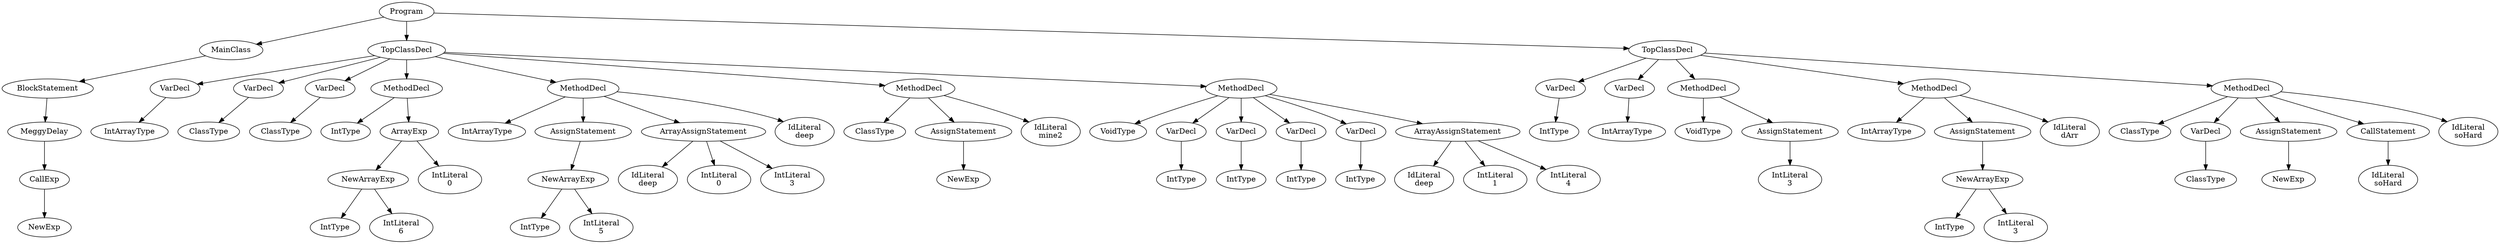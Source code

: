 digraph ASTGraph {
0 [ label="Program" ];
1 [ label="MainClass" ];
0 -> 1
2 [ label="BlockStatement" ];
1 -> 2
3 [ label="MeggyDelay" ];
2 -> 3
4 [ label="CallExp" ];
3 -> 4
5 [ label="NewExp" ];
4 -> 5
6 [ label="TopClassDecl" ];
0 -> 6
7 [ label="VarDecl" ];
6 -> 7
8 [ label="IntArrayType" ];
7 -> 8
9 [ label="VarDecl" ];
6 -> 9
10 [ label="ClassType" ];
9 -> 10
11 [ label="VarDecl" ];
6 -> 11
12 [ label="ClassType" ];
11 -> 12
13 [ label="MethodDecl" ];
6 -> 13
14 [ label="IntType" ];
13 -> 14
15 [ label="ArrayExp" ];
13 -> 15
16 [ label="NewArrayExp" ];
15 -> 16
17 [ label="IntType" ];
16 -> 17
18 [ label="IntLiteral\n6" ];
16 -> 18
19 [ label="IntLiteral\n0" ];
15 -> 19
20 [ label="MethodDecl" ];
6 -> 20
21 [ label="IntArrayType" ];
20 -> 21
22 [ label="AssignStatement" ];
20 -> 22
23 [ label="NewArrayExp" ];
22 -> 23
24 [ label="IntType" ];
23 -> 24
25 [ label="IntLiteral\n5" ];
23 -> 25
26 [ label="ArrayAssignStatement" ];
20 -> 26
27 [ label="IdLiteral\ndeep" ];
26 -> 27
28 [ label="IntLiteral\n0" ];
26 -> 28
29 [ label="IntLiteral\n3" ];
26 -> 29
30 [ label="IdLiteral\ndeep" ];
20 -> 30
31 [ label="MethodDecl" ];
6 -> 31
32 [ label="ClassType" ];
31 -> 32
33 [ label="AssignStatement" ];
31 -> 33
34 [ label="NewExp" ];
33 -> 34
35 [ label="IdLiteral\nmine2" ];
31 -> 35
36 [ label="MethodDecl" ];
6 -> 36
37 [ label="VoidType" ];
36 -> 37
38 [ label="VarDecl" ];
36 -> 38
39 [ label="IntType" ];
38 -> 39
40 [ label="VarDecl" ];
36 -> 40
41 [ label="IntType" ];
40 -> 41
42 [ label="VarDecl" ];
36 -> 42
43 [ label="IntType" ];
42 -> 43
44 [ label="VarDecl" ];
36 -> 44
45 [ label="IntType" ];
44 -> 45
46 [ label="ArrayAssignStatement" ];
36 -> 46
47 [ label="IdLiteral\ndeep" ];
46 -> 47
48 [ label="IntLiteral\n1" ];
46 -> 48
49 [ label="IntLiteral\n4" ];
46 -> 49
50 [ label="TopClassDecl" ];
0 -> 50
51 [ label="VarDecl" ];
50 -> 51
52 [ label="IntType" ];
51 -> 52
53 [ label="VarDecl" ];
50 -> 53
54 [ label="IntArrayType" ];
53 -> 54
55 [ label="MethodDecl" ];
50 -> 55
56 [ label="VoidType" ];
55 -> 56
57 [ label="AssignStatement" ];
55 -> 57
58 [ label="IntLiteral\n3" ];
57 -> 58
59 [ label="MethodDecl" ];
50 -> 59
60 [ label="IntArrayType" ];
59 -> 60
61 [ label="AssignStatement" ];
59 -> 61
62 [ label="NewArrayExp" ];
61 -> 62
63 [ label="IntType" ];
62 -> 63
64 [ label="IntLiteral\n3" ];
62 -> 64
65 [ label="IdLiteral\ndArr" ];
59 -> 65
66 [ label="MethodDecl" ];
50 -> 66
67 [ label="ClassType" ];
66 -> 67
68 [ label="VarDecl" ];
66 -> 68
69 [ label="ClassType" ];
68 -> 69
70 [ label="AssignStatement" ];
66 -> 70
71 [ label="NewExp" ];
70 -> 71
72 [ label="CallStatement" ];
66 -> 72
73 [ label="IdLiteral\nsoHard" ];
72 -> 73
74 [ label="IdLiteral\nsoHard" ];
66 -> 74
}
